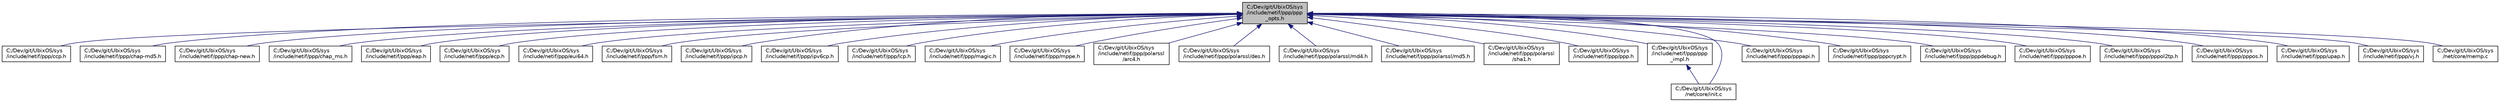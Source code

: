 digraph "C:/Dev/git/UbixOS/sys/include/netif/ppp/ppp_opts.h"
{
 // LATEX_PDF_SIZE
  edge [fontname="Helvetica",fontsize="10",labelfontname="Helvetica",labelfontsize="10"];
  node [fontname="Helvetica",fontsize="10",shape=record];
  Node1 [label="C:/Dev/git/UbixOS/sys\l/include/netif/ppp/ppp\l_opts.h",height=0.2,width=0.4,color="black", fillcolor="grey75", style="filled", fontcolor="black",tooltip=" "];
  Node1 -> Node2 [dir="back",color="midnightblue",fontsize="10",style="solid",fontname="Helvetica"];
  Node2 [label="C:/Dev/git/UbixOS/sys\l/include/netif/ppp/ccp.h",height=0.2,width=0.4,color="black", fillcolor="white", style="filled",URL="$ccp_8h.html",tooltip=" "];
  Node1 -> Node3 [dir="back",color="midnightblue",fontsize="10",style="solid",fontname="Helvetica"];
  Node3 [label="C:/Dev/git/UbixOS/sys\l/include/netif/ppp/chap-md5.h",height=0.2,width=0.4,color="black", fillcolor="white", style="filled",URL="$chap-md5_8h.html",tooltip=" "];
  Node1 -> Node4 [dir="back",color="midnightblue",fontsize="10",style="solid",fontname="Helvetica"];
  Node4 [label="C:/Dev/git/UbixOS/sys\l/include/netif/ppp/chap-new.h",height=0.2,width=0.4,color="black", fillcolor="white", style="filled",URL="$chap-new_8h.html",tooltip=" "];
  Node1 -> Node5 [dir="back",color="midnightblue",fontsize="10",style="solid",fontname="Helvetica"];
  Node5 [label="C:/Dev/git/UbixOS/sys\l/include/netif/ppp/chap_ms.h",height=0.2,width=0.4,color="black", fillcolor="white", style="filled",URL="$chap__ms_8h.html",tooltip=" "];
  Node1 -> Node6 [dir="back",color="midnightblue",fontsize="10",style="solid",fontname="Helvetica"];
  Node6 [label="C:/Dev/git/UbixOS/sys\l/include/netif/ppp/eap.h",height=0.2,width=0.4,color="black", fillcolor="white", style="filled",URL="$eap_8h.html",tooltip=" "];
  Node1 -> Node7 [dir="back",color="midnightblue",fontsize="10",style="solid",fontname="Helvetica"];
  Node7 [label="C:/Dev/git/UbixOS/sys\l/include/netif/ppp/ecp.h",height=0.2,width=0.4,color="black", fillcolor="white", style="filled",URL="$ecp_8h.html",tooltip=" "];
  Node1 -> Node8 [dir="back",color="midnightblue",fontsize="10",style="solid",fontname="Helvetica"];
  Node8 [label="C:/Dev/git/UbixOS/sys\l/include/netif/ppp/eui64.h",height=0.2,width=0.4,color="black", fillcolor="white", style="filled",URL="$eui64_8h.html",tooltip=" "];
  Node1 -> Node9 [dir="back",color="midnightblue",fontsize="10",style="solid",fontname="Helvetica"];
  Node9 [label="C:/Dev/git/UbixOS/sys\l/include/netif/ppp/fsm.h",height=0.2,width=0.4,color="black", fillcolor="white", style="filled",URL="$fsm_8h.html",tooltip=" "];
  Node1 -> Node10 [dir="back",color="midnightblue",fontsize="10",style="solid",fontname="Helvetica"];
  Node10 [label="C:/Dev/git/UbixOS/sys\l/include/netif/ppp/ipcp.h",height=0.2,width=0.4,color="black", fillcolor="white", style="filled",URL="$ipcp_8h.html",tooltip=" "];
  Node1 -> Node11 [dir="back",color="midnightblue",fontsize="10",style="solid",fontname="Helvetica"];
  Node11 [label="C:/Dev/git/UbixOS/sys\l/include/netif/ppp/ipv6cp.h",height=0.2,width=0.4,color="black", fillcolor="white", style="filled",URL="$ipv6cp_8h.html",tooltip=" "];
  Node1 -> Node12 [dir="back",color="midnightblue",fontsize="10",style="solid",fontname="Helvetica"];
  Node12 [label="C:/Dev/git/UbixOS/sys\l/include/netif/ppp/lcp.h",height=0.2,width=0.4,color="black", fillcolor="white", style="filled",URL="$lcp_8h.html",tooltip=" "];
  Node1 -> Node13 [dir="back",color="midnightblue",fontsize="10",style="solid",fontname="Helvetica"];
  Node13 [label="C:/Dev/git/UbixOS/sys\l/include/netif/ppp/magic.h",height=0.2,width=0.4,color="black", fillcolor="white", style="filled",URL="$magic_8h.html",tooltip=" "];
  Node1 -> Node14 [dir="back",color="midnightblue",fontsize="10",style="solid",fontname="Helvetica"];
  Node14 [label="C:/Dev/git/UbixOS/sys\l/include/netif/ppp/mppe.h",height=0.2,width=0.4,color="black", fillcolor="white", style="filled",URL="$mppe_8h.html",tooltip=" "];
  Node1 -> Node15 [dir="back",color="midnightblue",fontsize="10",style="solid",fontname="Helvetica"];
  Node15 [label="C:/Dev/git/UbixOS/sys\l/include/netif/ppp/polarssl\l/arc4.h",height=0.2,width=0.4,color="black", fillcolor="white", style="filled",URL="$arc4_8h.html",tooltip=" "];
  Node1 -> Node16 [dir="back",color="midnightblue",fontsize="10",style="solid",fontname="Helvetica"];
  Node16 [label="C:/Dev/git/UbixOS/sys\l/include/netif/ppp/polarssl/des.h",height=0.2,width=0.4,color="black", fillcolor="white", style="filled",URL="$des_8h.html",tooltip=" "];
  Node1 -> Node17 [dir="back",color="midnightblue",fontsize="10",style="solid",fontname="Helvetica"];
  Node17 [label="C:/Dev/git/UbixOS/sys\l/include/netif/ppp/polarssl/md4.h",height=0.2,width=0.4,color="black", fillcolor="white", style="filled",URL="$md4_8h.html",tooltip=" "];
  Node1 -> Node18 [dir="back",color="midnightblue",fontsize="10",style="solid",fontname="Helvetica"];
  Node18 [label="C:/Dev/git/UbixOS/sys\l/include/netif/ppp/polarssl/md5.h",height=0.2,width=0.4,color="black", fillcolor="white", style="filled",URL="$md5_8h.html",tooltip=" "];
  Node1 -> Node19 [dir="back",color="midnightblue",fontsize="10",style="solid",fontname="Helvetica"];
  Node19 [label="C:/Dev/git/UbixOS/sys\l/include/netif/ppp/polarssl\l/sha1.h",height=0.2,width=0.4,color="black", fillcolor="white", style="filled",URL="$sha1_8h.html",tooltip=" "];
  Node1 -> Node20 [dir="back",color="midnightblue",fontsize="10",style="solid",fontname="Helvetica"];
  Node20 [label="C:/Dev/git/UbixOS/sys\l/include/netif/ppp/ppp.h",height=0.2,width=0.4,color="black", fillcolor="white", style="filled",URL="$ppp_8h.html",tooltip=" "];
  Node1 -> Node21 [dir="back",color="midnightblue",fontsize="10",style="solid",fontname="Helvetica"];
  Node21 [label="C:/Dev/git/UbixOS/sys\l/include/netif/ppp/ppp\l_impl.h",height=0.2,width=0.4,color="black", fillcolor="white", style="filled",URL="$ppp__impl_8h.html",tooltip=" "];
  Node21 -> Node22 [dir="back",color="midnightblue",fontsize="10",style="solid",fontname="Helvetica"];
  Node22 [label="C:/Dev/git/UbixOS/sys\l/net/core/init.c",height=0.2,width=0.4,color="black", fillcolor="white", style="filled",URL="$core_2init_8c.html",tooltip=" "];
  Node1 -> Node23 [dir="back",color="midnightblue",fontsize="10",style="solid",fontname="Helvetica"];
  Node23 [label="C:/Dev/git/UbixOS/sys\l/include/netif/ppp/pppapi.h",height=0.2,width=0.4,color="black", fillcolor="white", style="filled",URL="$pppapi_8h.html",tooltip=" "];
  Node1 -> Node24 [dir="back",color="midnightblue",fontsize="10",style="solid",fontname="Helvetica"];
  Node24 [label="C:/Dev/git/UbixOS/sys\l/include/netif/ppp/pppcrypt.h",height=0.2,width=0.4,color="black", fillcolor="white", style="filled",URL="$pppcrypt_8h.html",tooltip=" "];
  Node1 -> Node25 [dir="back",color="midnightblue",fontsize="10",style="solid",fontname="Helvetica"];
  Node25 [label="C:/Dev/git/UbixOS/sys\l/include/netif/ppp/pppdebug.h",height=0.2,width=0.4,color="black", fillcolor="white", style="filled",URL="$pppdebug_8h.html",tooltip=" "];
  Node1 -> Node26 [dir="back",color="midnightblue",fontsize="10",style="solid",fontname="Helvetica"];
  Node26 [label="C:/Dev/git/UbixOS/sys\l/include/netif/ppp/pppoe.h",height=0.2,width=0.4,color="black", fillcolor="white", style="filled",URL="$pppoe_8h.html",tooltip=" "];
  Node1 -> Node27 [dir="back",color="midnightblue",fontsize="10",style="solid",fontname="Helvetica"];
  Node27 [label="C:/Dev/git/UbixOS/sys\l/include/netif/ppp/pppol2tp.h",height=0.2,width=0.4,color="black", fillcolor="white", style="filled",URL="$pppol2tp_8h.html",tooltip=" "];
  Node1 -> Node28 [dir="back",color="midnightblue",fontsize="10",style="solid",fontname="Helvetica"];
  Node28 [label="C:/Dev/git/UbixOS/sys\l/include/netif/ppp/pppos.h",height=0.2,width=0.4,color="black", fillcolor="white", style="filled",URL="$pppos_8h.html",tooltip=" "];
  Node1 -> Node29 [dir="back",color="midnightblue",fontsize="10",style="solid",fontname="Helvetica"];
  Node29 [label="C:/Dev/git/UbixOS/sys\l/include/netif/ppp/upap.h",height=0.2,width=0.4,color="black", fillcolor="white", style="filled",URL="$upap_8h.html",tooltip=" "];
  Node1 -> Node30 [dir="back",color="midnightblue",fontsize="10",style="solid",fontname="Helvetica"];
  Node30 [label="C:/Dev/git/UbixOS/sys\l/include/netif/ppp/vj.h",height=0.2,width=0.4,color="black", fillcolor="white", style="filled",URL="$vj_8h.html",tooltip=" "];
  Node1 -> Node22 [dir="back",color="midnightblue",fontsize="10",style="solid",fontname="Helvetica"];
  Node1 -> Node31 [dir="back",color="midnightblue",fontsize="10",style="solid",fontname="Helvetica"];
  Node31 [label="C:/Dev/git/UbixOS/sys\l/net/core/memp.c",height=0.2,width=0.4,color="black", fillcolor="white", style="filled",URL="$memp_8c.html",tooltip=" "];
}
